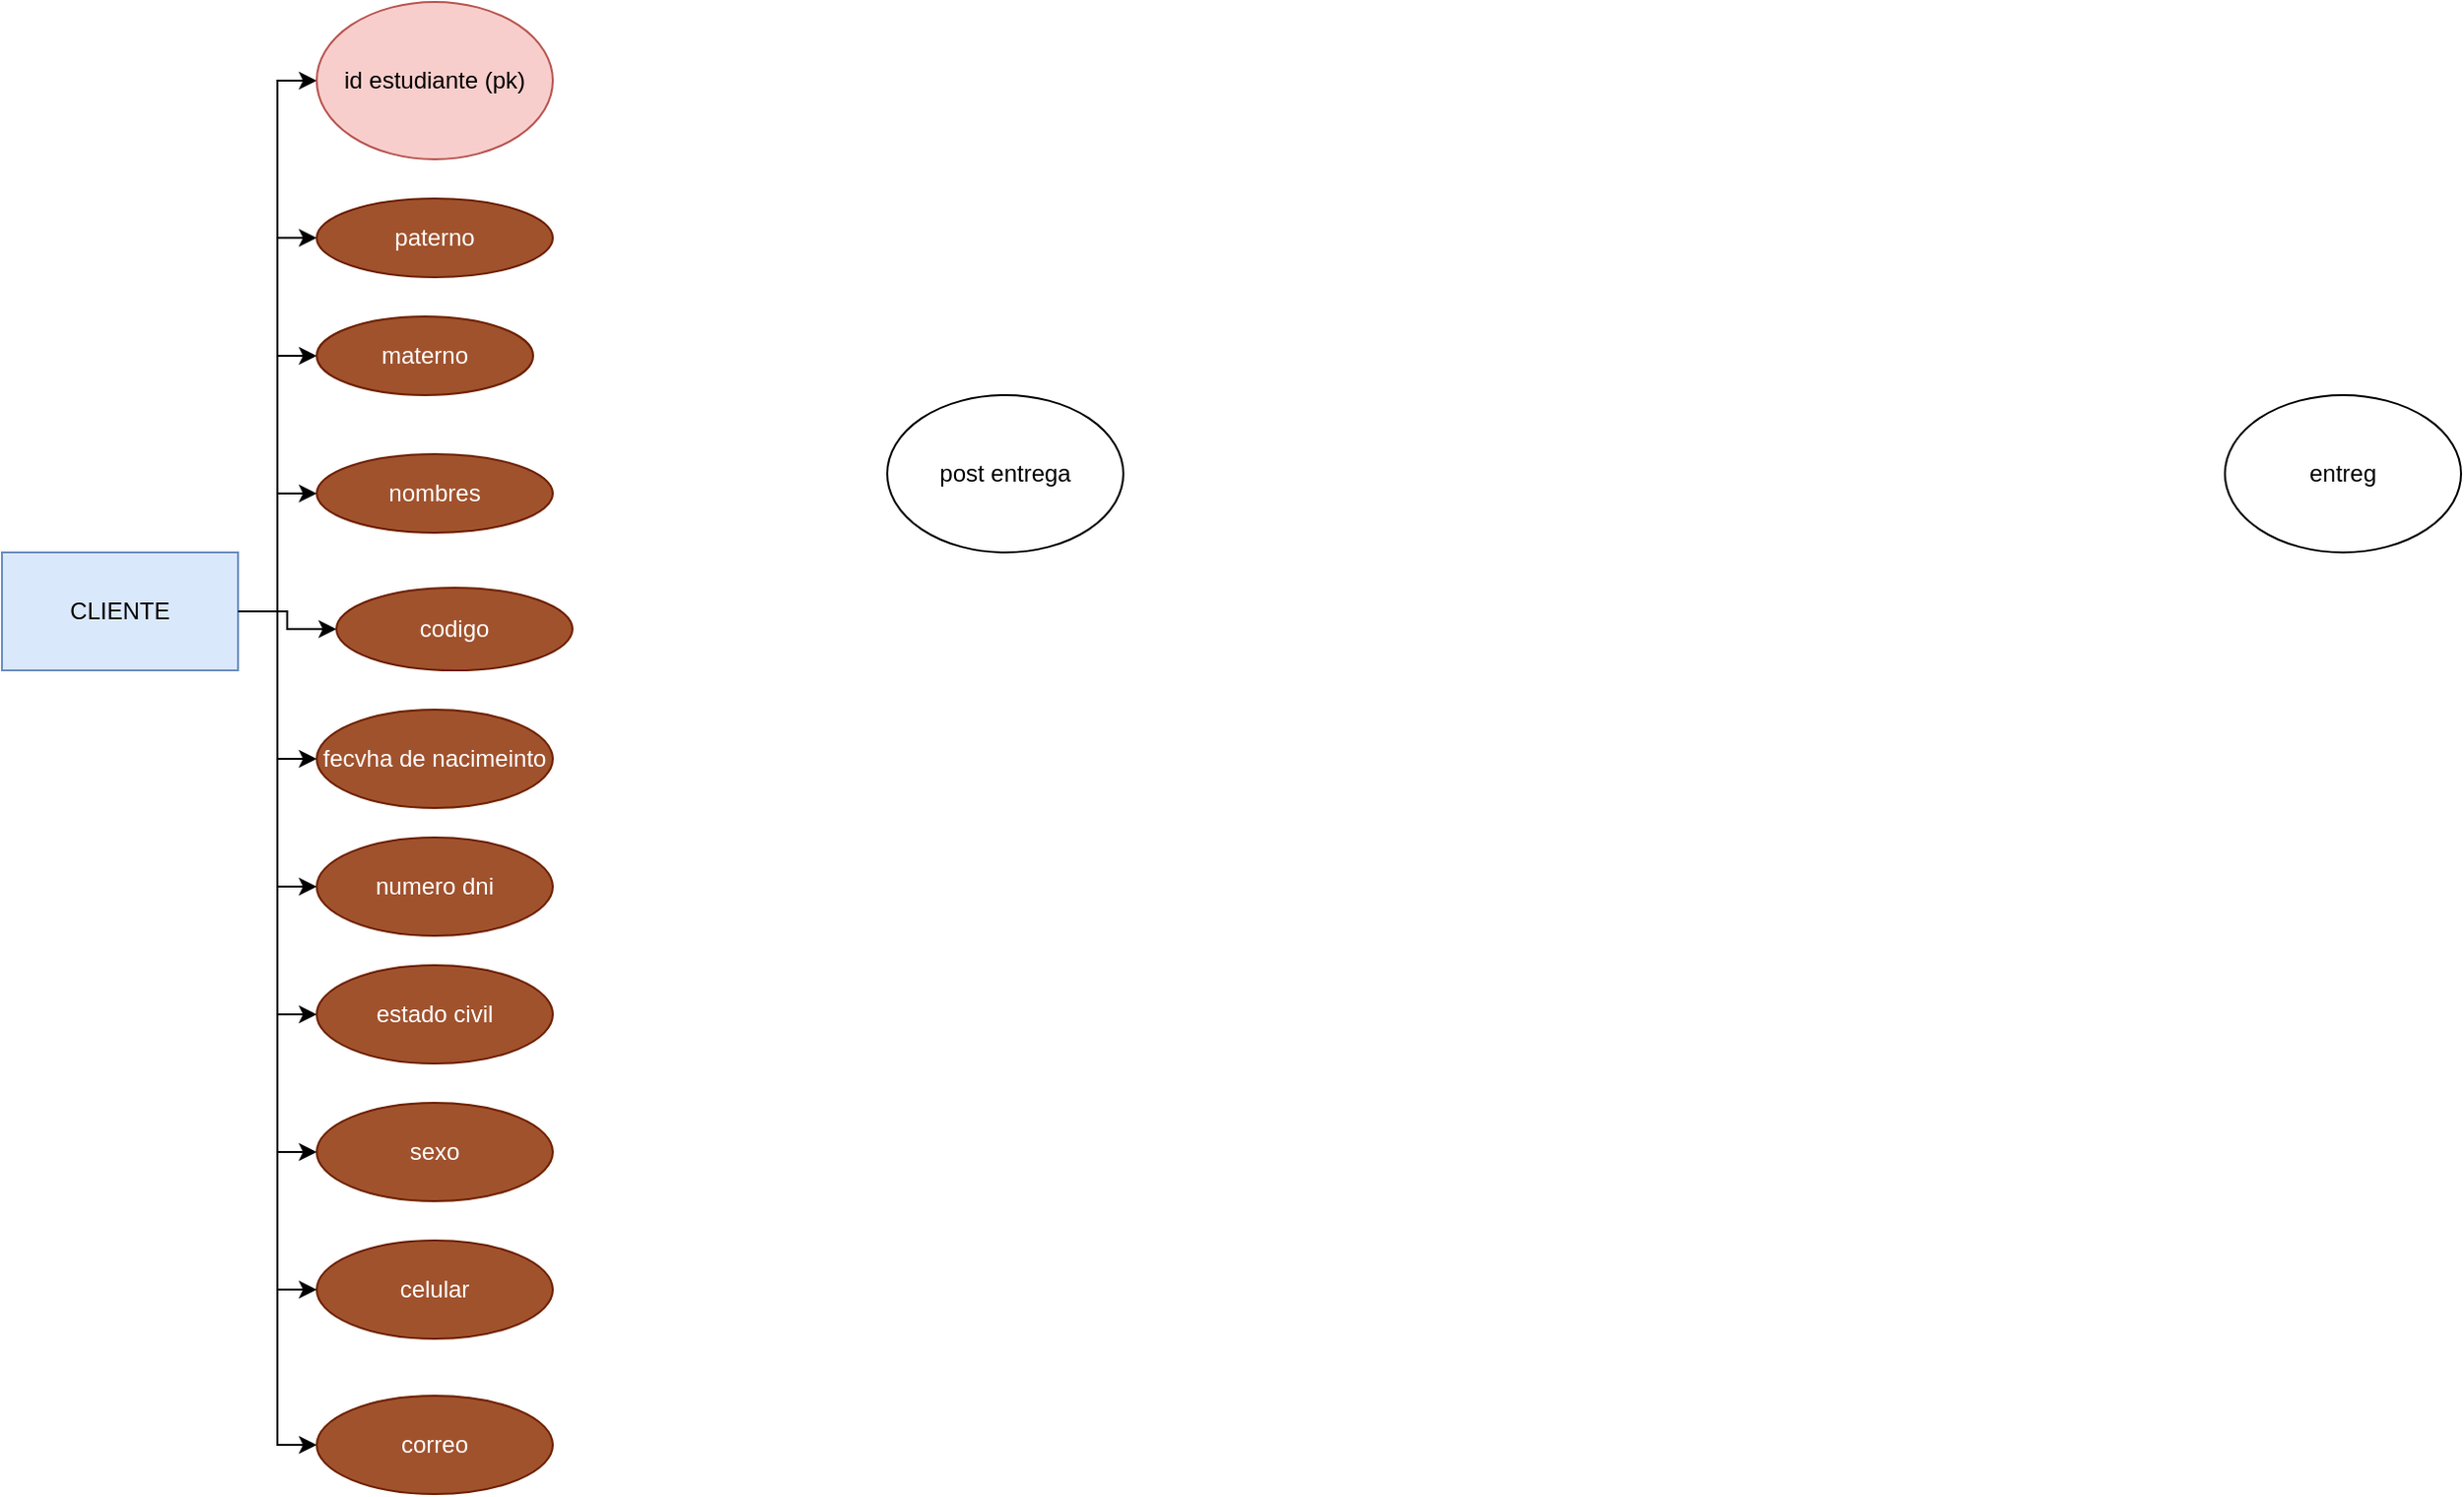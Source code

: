 <mxfile version="24.7.12">
  <diagram name="Página-1" id="coQq_-15ScmbfbId8wJw">
    <mxGraphModel dx="9280" dy="16669" grid="1" gridSize="10" guides="1" tooltips="1" connect="1" arrows="1" fold="1" page="1" pageScale="1" pageWidth="827" pageHeight="1169" math="0" shadow="0">
      <root>
        <mxCell id="0" />
        <mxCell id="1" parent="0" />
        <mxCell id="uqoJdRZeiBLK2VQMLqf_-1" value="entreg" style="ellipse;whiteSpace=wrap;html=1;" vertex="1" parent="1">
          <mxGeometry x="1310" y="170" width="120" height="80" as="geometry" />
        </mxCell>
        <mxCell id="uqoJdRZeiBLK2VQMLqf_-2" value="post entrega" style="ellipse;whiteSpace=wrap;html=1;" vertex="1" parent="1">
          <mxGeometry x="630" y="170" width="120" height="80" as="geometry" />
        </mxCell>
        <mxCell id="uqoJdRZeiBLK2VQMLqf_-27" style="edgeStyle=orthogonalEdgeStyle;rounded=0;orthogonalLoop=1;jettySize=auto;html=1;entryX=0;entryY=0.5;entryDx=0;entryDy=0;" edge="1" parent="1" source="uqoJdRZeiBLK2VQMLqf_-36" target="uqoJdRZeiBLK2VQMLqf_-41">
          <mxGeometry relative="1" as="geometry" />
        </mxCell>
        <mxCell id="uqoJdRZeiBLK2VQMLqf_-28" style="edgeStyle=orthogonalEdgeStyle;rounded=0;orthogonalLoop=1;jettySize=auto;html=1;entryX=0;entryY=0.5;entryDx=0;entryDy=0;" edge="1" parent="1" source="uqoJdRZeiBLK2VQMLqf_-36" target="uqoJdRZeiBLK2VQMLqf_-42">
          <mxGeometry relative="1" as="geometry" />
        </mxCell>
        <mxCell id="uqoJdRZeiBLK2VQMLqf_-29" style="edgeStyle=orthogonalEdgeStyle;rounded=0;orthogonalLoop=1;jettySize=auto;html=1;entryX=0;entryY=0.5;entryDx=0;entryDy=0;" edge="1" parent="1" source="uqoJdRZeiBLK2VQMLqf_-36" target="uqoJdRZeiBLK2VQMLqf_-40">
          <mxGeometry relative="1" as="geometry" />
        </mxCell>
        <mxCell id="uqoJdRZeiBLK2VQMLqf_-30" style="edgeStyle=orthogonalEdgeStyle;rounded=0;orthogonalLoop=1;jettySize=auto;html=1;entryX=0;entryY=0.5;entryDx=0;entryDy=0;" edge="1" parent="1" source="uqoJdRZeiBLK2VQMLqf_-36" target="uqoJdRZeiBLK2VQMLqf_-38">
          <mxGeometry relative="1" as="geometry" />
        </mxCell>
        <mxCell id="uqoJdRZeiBLK2VQMLqf_-31" style="edgeStyle=orthogonalEdgeStyle;rounded=0;orthogonalLoop=1;jettySize=auto;html=1;entryX=0;entryY=0.5;entryDx=0;entryDy=0;" edge="1" parent="1" source="uqoJdRZeiBLK2VQMLqf_-36" target="uqoJdRZeiBLK2VQMLqf_-43">
          <mxGeometry relative="1" as="geometry" />
        </mxCell>
        <mxCell id="uqoJdRZeiBLK2VQMLqf_-32" style="edgeStyle=orthogonalEdgeStyle;rounded=0;orthogonalLoop=1;jettySize=auto;html=1;entryX=0;entryY=0.5;entryDx=0;entryDy=0;" edge="1" parent="1" source="uqoJdRZeiBLK2VQMLqf_-36" target="uqoJdRZeiBLK2VQMLqf_-45">
          <mxGeometry relative="1" as="geometry" />
        </mxCell>
        <mxCell id="uqoJdRZeiBLK2VQMLqf_-33" style="edgeStyle=orthogonalEdgeStyle;rounded=0;orthogonalLoop=1;jettySize=auto;html=1;entryX=0;entryY=0.5;entryDx=0;entryDy=0;" edge="1" parent="1" source="uqoJdRZeiBLK2VQMLqf_-36" target="uqoJdRZeiBLK2VQMLqf_-44">
          <mxGeometry relative="1" as="geometry" />
        </mxCell>
        <mxCell id="uqoJdRZeiBLK2VQMLqf_-34" style="edgeStyle=orthogonalEdgeStyle;rounded=0;orthogonalLoop=1;jettySize=auto;html=1;entryX=0;entryY=0.5;entryDx=0;entryDy=0;" edge="1" parent="1" source="uqoJdRZeiBLK2VQMLqf_-36" target="uqoJdRZeiBLK2VQMLqf_-46">
          <mxGeometry relative="1" as="geometry" />
        </mxCell>
        <mxCell id="uqoJdRZeiBLK2VQMLqf_-35" style="edgeStyle=orthogonalEdgeStyle;rounded=0;orthogonalLoop=1;jettySize=auto;html=1;entryX=0;entryY=0.5;entryDx=0;entryDy=0;" edge="1" parent="1" source="uqoJdRZeiBLK2VQMLqf_-36" target="uqoJdRZeiBLK2VQMLqf_-37">
          <mxGeometry relative="1" as="geometry" />
        </mxCell>
        <mxCell id="uqoJdRZeiBLK2VQMLqf_-49" style="edgeStyle=orthogonalEdgeStyle;rounded=0;orthogonalLoop=1;jettySize=auto;html=1;entryX=0;entryY=0.5;entryDx=0;entryDy=0;" edge="1" parent="1" source="uqoJdRZeiBLK2VQMLqf_-36" target="uqoJdRZeiBLK2VQMLqf_-48">
          <mxGeometry relative="1" as="geometry" />
        </mxCell>
        <mxCell id="uqoJdRZeiBLK2VQMLqf_-36" value="&lt;div&gt;CLIENTE&lt;/div&gt;" style="rounded=0;whiteSpace=wrap;html=1;fillColor=#dae8fc;strokeColor=#6c8ebf;" vertex="1" parent="1">
          <mxGeometry x="180" y="250" width="120" height="60" as="geometry" />
        </mxCell>
        <mxCell id="uqoJdRZeiBLK2VQMLqf_-37" value="id estudiante (pk)" style="ellipse;whiteSpace=wrap;html=1;fillColor=#f8cecc;strokeColor=#b85450;" vertex="1" parent="1">
          <mxGeometry x="340" y="-30" width="120" height="80" as="geometry" />
        </mxCell>
        <mxCell id="uqoJdRZeiBLK2VQMLqf_-38" value="fecvha de nacimeinto" style="ellipse;whiteSpace=wrap;html=1;fillColor=#a0522d;strokeColor=#6D1F00;fontColor=#ffffff;" vertex="1" parent="1">
          <mxGeometry x="340" y="330" width="120" height="50" as="geometry" />
        </mxCell>
        <mxCell id="uqoJdRZeiBLK2VQMLqf_-39" value="celular" style="ellipse;whiteSpace=wrap;html=1;fillColor=#a0522d;strokeColor=#6D1F00;fontColor=#ffffff;" vertex="1" parent="1">
          <mxGeometry x="340" y="600" width="120" height="50" as="geometry" />
        </mxCell>
        <mxCell id="uqoJdRZeiBLK2VQMLqf_-40" value="codigo" style="ellipse;whiteSpace=wrap;html=1;fillColor=#a0522d;strokeColor=#6D1F00;fontColor=#ffffff;" vertex="1" parent="1">
          <mxGeometry x="350" y="268" width="120" height="42" as="geometry" />
        </mxCell>
        <mxCell id="uqoJdRZeiBLK2VQMLqf_-41" value="materno" style="ellipse;whiteSpace=wrap;html=1;fillColor=#a0522d;strokeColor=#6D1F00;fontColor=#ffffff;" vertex="1" parent="1">
          <mxGeometry x="340" y="130" width="110" height="40" as="geometry" />
        </mxCell>
        <mxCell id="uqoJdRZeiBLK2VQMLqf_-42" value="nombres" style="ellipse;whiteSpace=wrap;html=1;fillColor=#a0522d;strokeColor=#6D1F00;fontColor=#ffffff;" vertex="1" parent="1">
          <mxGeometry x="340" y="200" width="120" height="40" as="geometry" />
        </mxCell>
        <mxCell id="uqoJdRZeiBLK2VQMLqf_-43" value="numero dni" style="ellipse;whiteSpace=wrap;html=1;fillColor=#a0522d;strokeColor=#6D1F00;fontColor=#ffffff;" vertex="1" parent="1">
          <mxGeometry x="340" y="395" width="120" height="50" as="geometry" />
        </mxCell>
        <mxCell id="uqoJdRZeiBLK2VQMLqf_-44" value="sexo" style="ellipse;whiteSpace=wrap;html=1;fillColor=#a0522d;strokeColor=#6D1F00;fontColor=#ffffff;" vertex="1" parent="1">
          <mxGeometry x="340" y="530" width="120" height="50" as="geometry" />
        </mxCell>
        <mxCell id="uqoJdRZeiBLK2VQMLqf_-45" value="estado civil" style="ellipse;whiteSpace=wrap;html=1;fillColor=#a0522d;strokeColor=#6D1F00;fontColor=#ffffff;" vertex="1" parent="1">
          <mxGeometry x="340" y="460" width="120" height="50" as="geometry" />
        </mxCell>
        <mxCell id="uqoJdRZeiBLK2VQMLqf_-46" value="correo" style="ellipse;whiteSpace=wrap;html=1;fillColor=#a0522d;strokeColor=#6D1F00;fontColor=#ffffff;" vertex="1" parent="1">
          <mxGeometry x="340" y="679" width="120" height="50" as="geometry" />
        </mxCell>
        <mxCell id="uqoJdRZeiBLK2VQMLqf_-47" style="edgeStyle=orthogonalEdgeStyle;rounded=0;orthogonalLoop=1;jettySize=auto;html=1;entryX=0;entryY=0.5;entryDx=0;entryDy=0;" edge="1" parent="1" source="uqoJdRZeiBLK2VQMLqf_-36" target="uqoJdRZeiBLK2VQMLqf_-39">
          <mxGeometry relative="1" as="geometry" />
        </mxCell>
        <mxCell id="uqoJdRZeiBLK2VQMLqf_-48" value="paterno" style="ellipse;whiteSpace=wrap;html=1;fillColor=#a0522d;strokeColor=#6D1F00;fontColor=#ffffff;" vertex="1" parent="1">
          <mxGeometry x="340" y="70" width="120" height="40" as="geometry" />
        </mxCell>
      </root>
    </mxGraphModel>
  </diagram>
</mxfile>
